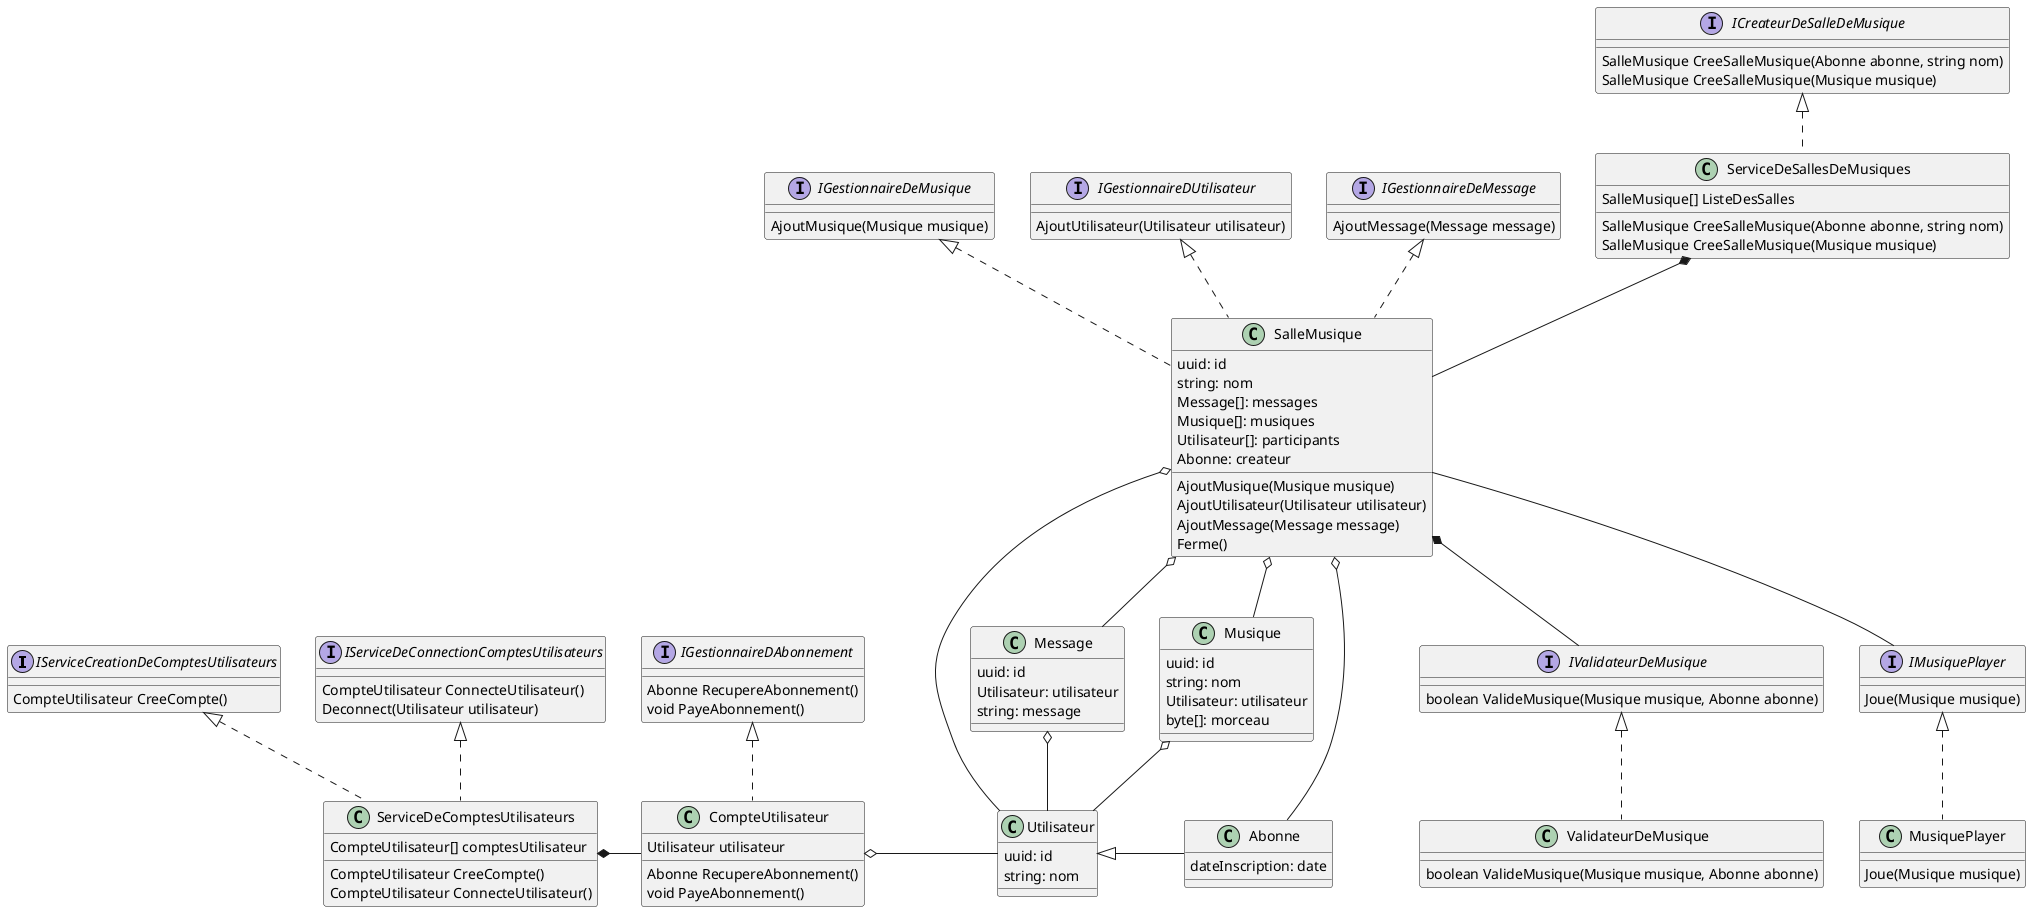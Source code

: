 @startuml classes

interface IServiceCreationDeComptesUtilisateurs{
    CompteUtilisateur CreeCompte()
}

interface IServiceDeConnectionComptesUtilisateurs{
    CompteUtilisateur ConnecteUtilisateur()
    Deconnect(Utilisateur utilisateur)
}
class ServiceDeComptesUtilisateurs{
    CompteUtilisateur[] comptesUtilisateur
    CompteUtilisateur CreeCompte()
    CompteUtilisateur ConnecteUtilisateur()
}

interface IGestionnaireDAbonnement{
    Abonne RecupereAbonnement()
    void PayeAbonnement()
}

class CompteUtilisateur{
    Utilisateur utilisateur
    Abonne RecupereAbonnement()
    void PayeAbonnement()
}

interface ICreateurDeSalleDeMusique {
    SalleMusique CreeSalleMusique(Abonne abonne, string nom)
    SalleMusique CreeSalleMusique(Musique musique)
}

interface IGestionnaireDeMusique {
    AjoutMusique(Musique musique)
}
interface IGestionnaireDUtilisateur {
    AjoutUtilisateur(Utilisateur utilisateur)
}
interface IGestionnaireDeMessage {
    AjoutMessage(Message message)
}

class ServiceDeSallesDeMusiques{
    SalleMusique[] ListeDesSalles
    SalleMusique CreeSalleMusique(Abonne abonne, string nom)
    SalleMusique CreeSalleMusique(Musique musique)
}

class Message {
    uuid: id
    Utilisateur: utilisateur
    string: message
}

class Musique{
    uuid: id
    string: nom
    Utilisateur: utilisateur
    byte[]: morceau
}

class SalleMusique{
    uuid: id
    string: nom
    Message[]: messages
    Musique[]: musiques
    Utilisateur[]: participants
    Abonne: createur
    AjoutMusique(Musique musique)
    AjoutUtilisateur(Utilisateur utilisateur)
    AjoutMessage(Message message)
    Ferme()
}

interface IValidateurDeMusique {
    boolean ValideMusique(Musique musique, Abonne abonne)
}

class ValidateurDeMusique {
    boolean ValideMusique(Musique musique, Abonne abonne)
}

interface IMusiquePlayer{
    Joue(Musique musique)
}
class MusiquePlayer{
    Joue(Musique musique)
}

class Utilisateur{
    uuid: id
    string: nom
}

class Abonne{
    dateInscription: date
}

IServiceCreationDeComptesUtilisateurs <|.. ServiceDeComptesUtilisateurs
IServiceDeConnectionComptesUtilisateurs <|.. ServiceDeComptesUtilisateurs

ServiceDeComptesUtilisateurs *- CompteUtilisateur
CompteUtilisateur o- Utilisateur
Utilisateur <|- Abonne
ICreateurDeSalleDeMusique <|.. ServiceDeSallesDeMusiques
ServiceDeSallesDeMusiques *-- SalleMusique
IGestionnaireDeMusique <|.. SalleMusique
IGestionnaireDUtilisateur <|.. SalleMusique
IGestionnaireDeMessage <|.. SalleMusique
Message o-- Utilisateur
Musique o-- Utilisateur
SalleMusique o-- Message
SalleMusique o-- Musique
SalleMusique o-- Abonne
SalleMusique o-- Utilisateur
SalleMusique *-- IValidateurDeMusique
IValidateurDeMusique <|.. ValidateurDeMusique
IMusiquePlayer <|.. MusiquePlayer
SalleMusique -- IMusiquePlayer
IGestionnaireDAbonnement <|.. CompteUtilisateur

@enduml